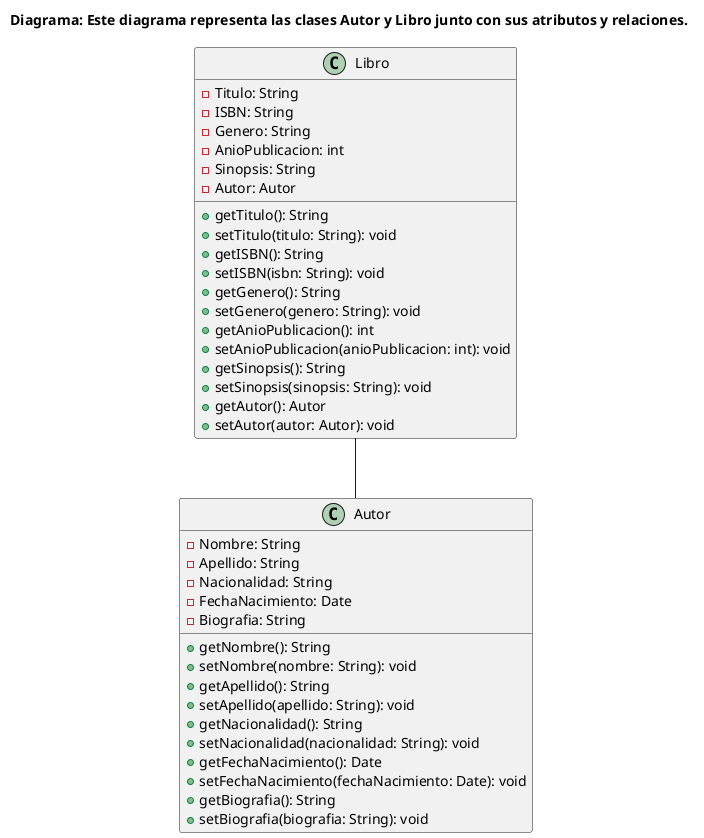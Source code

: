 @startuml

title Diagrama: Este diagrama representa las clases Autor y Libro junto con sus atributos y relaciones.

class Autor {
    - Nombre: String
    - Apellido: String
    - Nacionalidad: String
    - FechaNacimiento: Date
    - Biografia: String

    + getNombre(): String
    + setNombre(nombre: String): void
    + getApellido(): String
    + setApellido(apellido: String): void
    + getNacionalidad(): String
    + setNacionalidad(nacionalidad: String): void
    + getFechaNacimiento(): Date
    + setFechaNacimiento(fechaNacimiento: Date): void
    + getBiografia(): String
    + setBiografia(biografia: String): void
}

class Libro {
    - Titulo: String
    - ISBN: String
    - Genero: String
    - AnioPublicacion: int
    - Sinopsis: String
    - Autor: Autor

    + getTitulo(): String
    + setTitulo(titulo: String): void
    + getISBN(): String
    + setISBN(isbn: String): void
    + getGenero(): String
    + setGenero(genero: String): void
    + getAnioPublicacion(): int
    + setAnioPublicacion(anioPublicacion: int): void
    + getSinopsis(): String
    + setSinopsis(sinopsis: String): void
    + getAutor(): Autor
    + setAutor(autor: Autor): void
}

Libro -- Autor

@enduml
